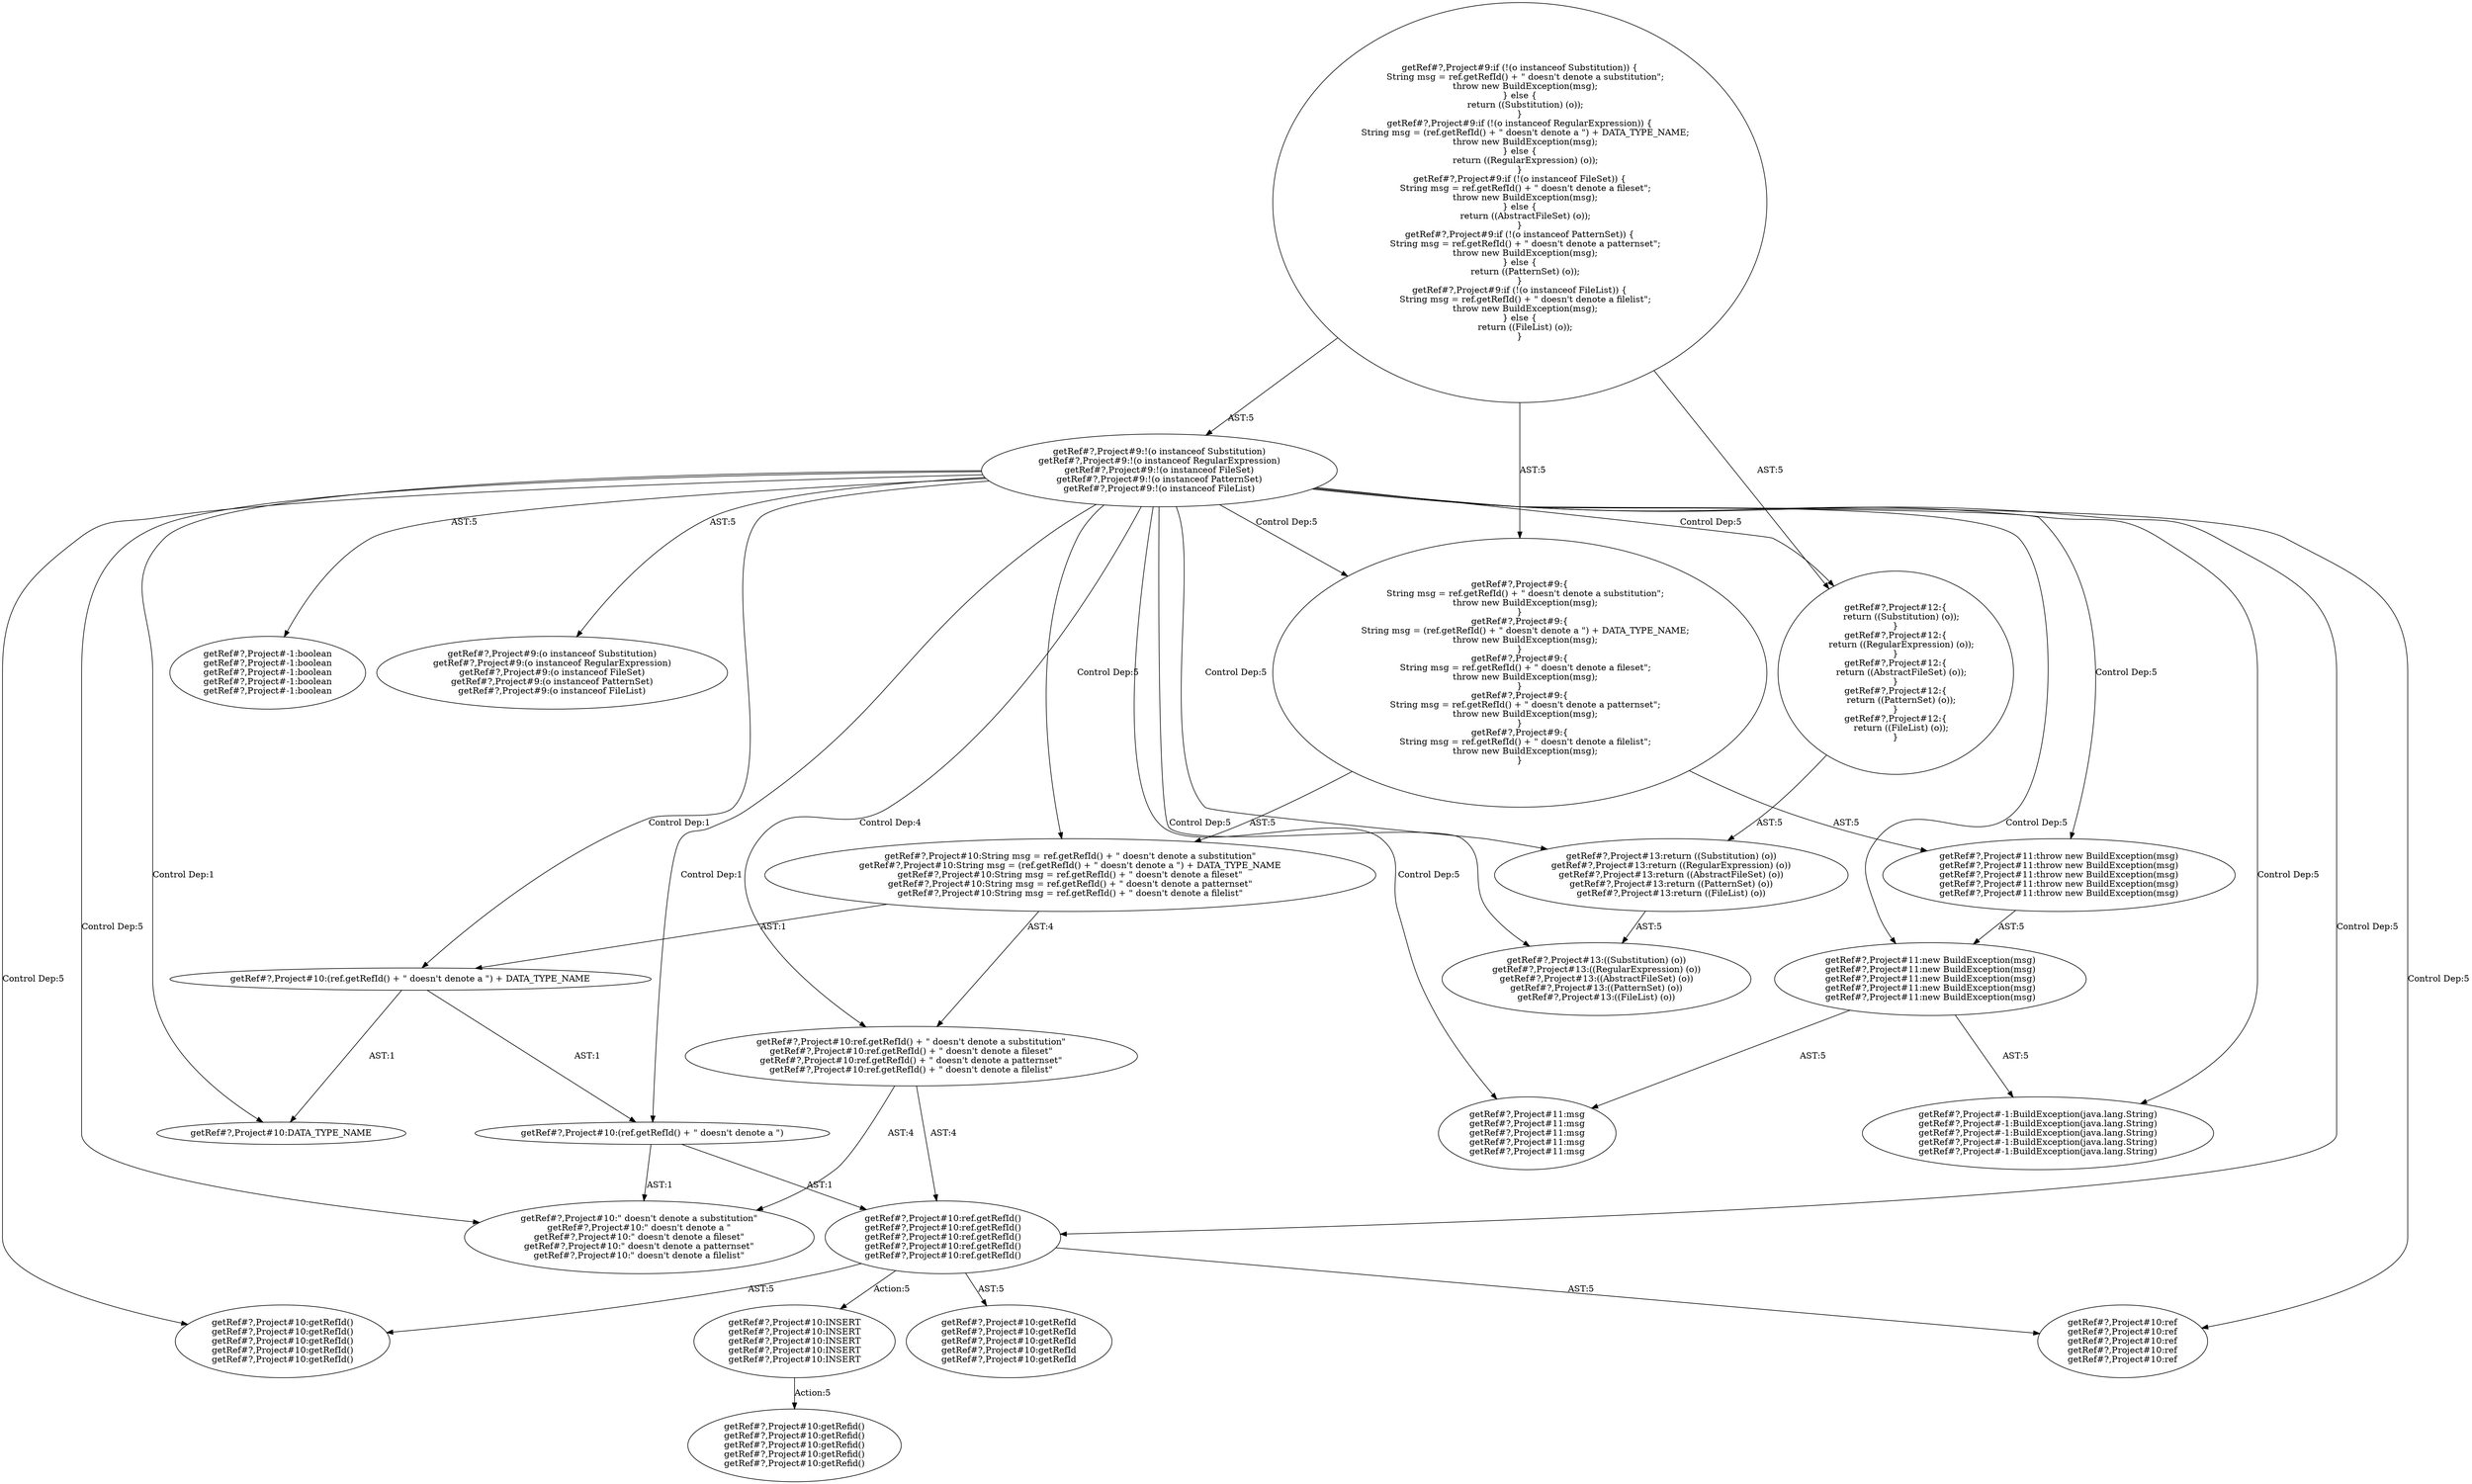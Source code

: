 digraph "Pattern" {
0 [label="getRef#?,Project#10:INSERT
getRef#?,Project#10:INSERT
getRef#?,Project#10:INSERT
getRef#?,Project#10:INSERT
getRef#?,Project#10:INSERT" shape=ellipse]
1 [label="getRef#?,Project#10:ref.getRefId()
getRef#?,Project#10:ref.getRefId()
getRef#?,Project#10:ref.getRefId()
getRef#?,Project#10:ref.getRefId()
getRef#?,Project#10:ref.getRefId()" shape=ellipse]
2 [label="getRef#?,Project#9:!(o instanceof Substitution)
getRef#?,Project#9:!(o instanceof RegularExpression)
getRef#?,Project#9:!(o instanceof FileSet)
getRef#?,Project#9:!(o instanceof PatternSet)
getRef#?,Project#9:!(o instanceof FileList)" shape=ellipse]
3 [label="getRef#?,Project#9:if (!(o instanceof Substitution)) \{
    String msg = ref.getRefId() + \" doesn\'t denote a substitution\";
    throw new BuildException(msg);
\} else \{
    return ((Substitution) (o));
\}
getRef#?,Project#9:if (!(o instanceof RegularExpression)) \{
    String msg = (ref.getRefId() + \" doesn\'t denote a \") + DATA_TYPE_NAME;
    throw new BuildException(msg);
\} else \{
    return ((RegularExpression) (o));
\}
getRef#?,Project#9:if (!(o instanceof FileSet)) \{
    String msg = ref.getRefId() + \" doesn\'t denote a fileset\";
    throw new BuildException(msg);
\} else \{
    return ((AbstractFileSet) (o));
\}
getRef#?,Project#9:if (!(o instanceof PatternSet)) \{
    String msg = ref.getRefId() + \" doesn\'t denote a patternset\";
    throw new BuildException(msg);
\} else \{
    return ((PatternSet) (o));
\}
getRef#?,Project#9:if (!(o instanceof FileList)) \{
    String msg = ref.getRefId() + \" doesn\'t denote a filelist\";
    throw new BuildException(msg);
\} else \{
    return ((FileList) (o));
\}" shape=ellipse]
4 [label="getRef#?,Project#-1:boolean
getRef#?,Project#-1:boolean
getRef#?,Project#-1:boolean
getRef#?,Project#-1:boolean
getRef#?,Project#-1:boolean" shape=ellipse]
5 [label="getRef#?,Project#9:(o instanceof Substitution)
getRef#?,Project#9:(o instanceof RegularExpression)
getRef#?,Project#9:(o instanceof FileSet)
getRef#?,Project#9:(o instanceof PatternSet)
getRef#?,Project#9:(o instanceof FileList)" shape=ellipse]
6 [label="getRef#?,Project#9:\{
    String msg = ref.getRefId() + \" doesn\'t denote a substitution\";
    throw new BuildException(msg);
\}
getRef#?,Project#9:\{
    String msg = (ref.getRefId() + \" doesn\'t denote a \") + DATA_TYPE_NAME;
    throw new BuildException(msg);
\}
getRef#?,Project#9:\{
    String msg = ref.getRefId() + \" doesn\'t denote a fileset\";
    throw new BuildException(msg);
\}
getRef#?,Project#9:\{
    String msg = ref.getRefId() + \" doesn\'t denote a patternset\";
    throw new BuildException(msg);
\}
getRef#?,Project#9:\{
    String msg = ref.getRefId() + \" doesn\'t denote a filelist\";
    throw new BuildException(msg);
\}" shape=ellipse]
7 [label="getRef#?,Project#10:String msg = ref.getRefId() + \" doesn\'t denote a substitution\"
getRef#?,Project#10:String msg = (ref.getRefId() + \" doesn\'t denote a \") + DATA_TYPE_NAME
getRef#?,Project#10:String msg = ref.getRefId() + \" doesn\'t denote a fileset\"
getRef#?,Project#10:String msg = ref.getRefId() + \" doesn\'t denote a patternset\"
getRef#?,Project#10:String msg = ref.getRefId() + \" doesn\'t denote a filelist\"" shape=ellipse]
8 [label="getRef#?,Project#10:ref.getRefId() + \" doesn\'t denote a substitution\"
getRef#?,Project#10:ref.getRefId() + \" doesn\'t denote a fileset\"
getRef#?,Project#10:ref.getRefId() + \" doesn\'t denote a patternset\"
getRef#?,Project#10:ref.getRefId() + \" doesn\'t denote a filelist\"" shape=ellipse]
9 [label="getRef#?,Project#10:getRefId()
getRef#?,Project#10:getRefId()
getRef#?,Project#10:getRefId()
getRef#?,Project#10:getRefId()
getRef#?,Project#10:getRefId()" shape=ellipse]
10 [label="getRef#?,Project#10:ref
getRef#?,Project#10:ref
getRef#?,Project#10:ref
getRef#?,Project#10:ref
getRef#?,Project#10:ref" shape=ellipse]
11 [label="getRef#?,Project#10:\" doesn\'t denote a substitution\"
getRef#?,Project#10:\" doesn\'t denote a \"
getRef#?,Project#10:\" doesn\'t denote a fileset\"
getRef#?,Project#10:\" doesn\'t denote a patternset\"
getRef#?,Project#10:\" doesn\'t denote a filelist\"" shape=ellipse]
12 [label="getRef#?,Project#11:throw new BuildException(msg)
getRef#?,Project#11:throw new BuildException(msg)
getRef#?,Project#11:throw new BuildException(msg)
getRef#?,Project#11:throw new BuildException(msg)
getRef#?,Project#11:throw new BuildException(msg)" shape=ellipse]
13 [label="getRef#?,Project#11:new BuildException(msg)
getRef#?,Project#11:new BuildException(msg)
getRef#?,Project#11:new BuildException(msg)
getRef#?,Project#11:new BuildException(msg)
getRef#?,Project#11:new BuildException(msg)" shape=ellipse]
14 [label="getRef#?,Project#-1:BuildException(java.lang.String)
getRef#?,Project#-1:BuildException(java.lang.String)
getRef#?,Project#-1:BuildException(java.lang.String)
getRef#?,Project#-1:BuildException(java.lang.String)
getRef#?,Project#-1:BuildException(java.lang.String)" shape=ellipse]
15 [label="getRef#?,Project#11:msg
getRef#?,Project#11:msg
getRef#?,Project#11:msg
getRef#?,Project#11:msg
getRef#?,Project#11:msg" shape=ellipse]
16 [label="getRef#?,Project#12:\{
    return ((Substitution) (o));
\}
getRef#?,Project#12:\{
    return ((RegularExpression) (o));
\}
getRef#?,Project#12:\{
    return ((AbstractFileSet) (o));
\}
getRef#?,Project#12:\{
    return ((PatternSet) (o));
\}
getRef#?,Project#12:\{
    return ((FileList) (o));
\}" shape=ellipse]
17 [label="getRef#?,Project#13:return ((Substitution) (o))
getRef#?,Project#13:return ((RegularExpression) (o))
getRef#?,Project#13:return ((AbstractFileSet) (o))
getRef#?,Project#13:return ((PatternSet) (o))
getRef#?,Project#13:return ((FileList) (o))" shape=ellipse]
18 [label="getRef#?,Project#13:((Substitution) (o))
getRef#?,Project#13:((RegularExpression) (o))
getRef#?,Project#13:((AbstractFileSet) (o))
getRef#?,Project#13:((PatternSet) (o))
getRef#?,Project#13:((FileList) (o))" shape=ellipse]
19 [label="getRef#?,Project#10:getRefId
getRef#?,Project#10:getRefId
getRef#?,Project#10:getRefId
getRef#?,Project#10:getRefId
getRef#?,Project#10:getRefId" shape=ellipse]
20 [label="getRef#?,Project#10:getRefid()
getRef#?,Project#10:getRefid()
getRef#?,Project#10:getRefid()
getRef#?,Project#10:getRefid()
getRef#?,Project#10:getRefid()" shape=ellipse]
21 [label="getRef#?,Project#10:DATA_TYPE_NAME" shape=ellipse]
22 [label="getRef#?,Project#10:(ref.getRefId() + \" doesn\'t denote a \") + DATA_TYPE_NAME" shape=ellipse]
23 [label="getRef#?,Project#10:(ref.getRefId() + \" doesn\'t denote a \")" shape=ellipse]
0 -> 20 [label="Action:5"];
1 -> 0 [label="Action:5"];
1 -> 19 [label="AST:5"];
1 -> 10 [label="AST:5"];
1 -> 9 [label="AST:5"];
2 -> 1 [label="Control Dep:5"];
2 -> 4 [label="AST:5"];
2 -> 5 [label="AST:5"];
2 -> 6 [label="Control Dep:5"];
2 -> 7 [label="Control Dep:5"];
2 -> 8 [label="Control Dep:4"];
2 -> 9 [label="Control Dep:5"];
2 -> 10 [label="Control Dep:5"];
2 -> 11 [label="Control Dep:5"];
2 -> 12 [label="Control Dep:5"];
2 -> 13 [label="Control Dep:5"];
2 -> 14 [label="Control Dep:5"];
2 -> 15 [label="Control Dep:5"];
2 -> 16 [label="Control Dep:5"];
2 -> 17 [label="Control Dep:5"];
2 -> 18 [label="Control Dep:5"];
2 -> 21 [label="Control Dep:1"];
2 -> 22 [label="Control Dep:1"];
2 -> 23 [label="Control Dep:1"];
3 -> 2 [label="AST:5"];
3 -> 6 [label="AST:5"];
3 -> 16 [label="AST:5"];
6 -> 7 [label="AST:5"];
6 -> 12 [label="AST:5"];
7 -> 8 [label="AST:4"];
7 -> 22 [label="AST:1"];
8 -> 1 [label="AST:4"];
8 -> 11 [label="AST:4"];
12 -> 13 [label="AST:5"];
13 -> 14 [label="AST:5"];
13 -> 15 [label="AST:5"];
16 -> 17 [label="AST:5"];
17 -> 18 [label="AST:5"];
22 -> 21 [label="AST:1"];
22 -> 23 [label="AST:1"];
23 -> 1 [label="AST:1"];
23 -> 11 [label="AST:1"];
}